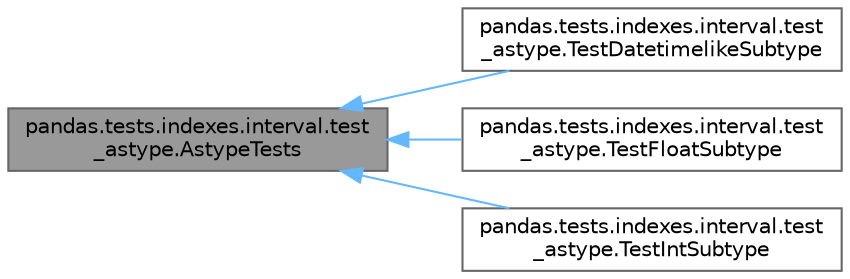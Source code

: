 digraph "pandas.tests.indexes.interval.test_astype.AstypeTests"
{
 // LATEX_PDF_SIZE
  bgcolor="transparent";
  edge [fontname=Helvetica,fontsize=10,labelfontname=Helvetica,labelfontsize=10];
  node [fontname=Helvetica,fontsize=10,shape=box,height=0.2,width=0.4];
  rankdir="LR";
  Node1 [id="Node000001",label="pandas.tests.indexes.interval.test\l_astype.AstypeTests",height=0.2,width=0.4,color="gray40", fillcolor="grey60", style="filled", fontcolor="black",tooltip=" "];
  Node1 -> Node2 [id="edge1_Node000001_Node000002",dir="back",color="steelblue1",style="solid",tooltip=" "];
  Node2 [id="Node000002",label="pandas.tests.indexes.interval.test\l_astype.TestDatetimelikeSubtype",height=0.2,width=0.4,color="gray40", fillcolor="white", style="filled",URL="$d4/de1/classpandas_1_1tests_1_1indexes_1_1interval_1_1test__astype_1_1TestDatetimelikeSubtype.html",tooltip=" "];
  Node1 -> Node3 [id="edge2_Node000001_Node000003",dir="back",color="steelblue1",style="solid",tooltip=" "];
  Node3 [id="Node000003",label="pandas.tests.indexes.interval.test\l_astype.TestFloatSubtype",height=0.2,width=0.4,color="gray40", fillcolor="white", style="filled",URL="$da/d34/classpandas_1_1tests_1_1indexes_1_1interval_1_1test__astype_1_1TestFloatSubtype.html",tooltip=" "];
  Node1 -> Node4 [id="edge3_Node000001_Node000004",dir="back",color="steelblue1",style="solid",tooltip=" "];
  Node4 [id="Node000004",label="pandas.tests.indexes.interval.test\l_astype.TestIntSubtype",height=0.2,width=0.4,color="gray40", fillcolor="white", style="filled",URL="$d1/d7c/classpandas_1_1tests_1_1indexes_1_1interval_1_1test__astype_1_1TestIntSubtype.html",tooltip=" "];
}

